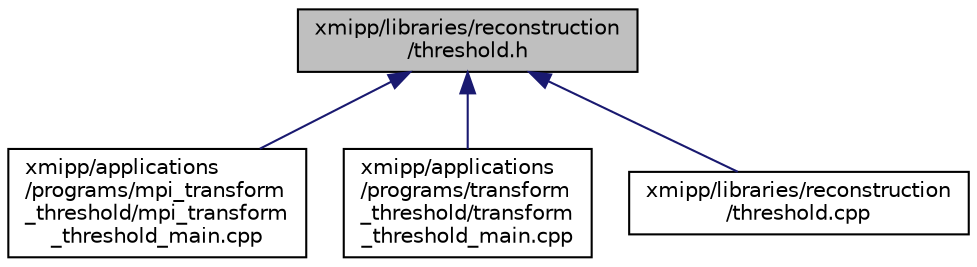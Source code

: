 digraph "xmipp/libraries/reconstruction/threshold.h"
{
  edge [fontname="Helvetica",fontsize="10",labelfontname="Helvetica",labelfontsize="10"];
  node [fontname="Helvetica",fontsize="10",shape=record];
  Node86 [label="xmipp/libraries/reconstruction\l/threshold.h",height=0.2,width=0.4,color="black", fillcolor="grey75", style="filled", fontcolor="black"];
  Node86 -> Node87 [dir="back",color="midnightblue",fontsize="10",style="solid",fontname="Helvetica"];
  Node87 [label="xmipp/applications\l/programs/mpi_transform\l_threshold/mpi_transform\l_threshold_main.cpp",height=0.2,width=0.4,color="black", fillcolor="white", style="filled",URL="$mpi__transform__threshold__main_8cpp.html"];
  Node86 -> Node88 [dir="back",color="midnightblue",fontsize="10",style="solid",fontname="Helvetica"];
  Node88 [label="xmipp/applications\l/programs/transform\l_threshold/transform\l_threshold_main.cpp",height=0.2,width=0.4,color="black", fillcolor="white", style="filled",URL="$transform__threshold__main_8cpp.html"];
  Node86 -> Node89 [dir="back",color="midnightblue",fontsize="10",style="solid",fontname="Helvetica"];
  Node89 [label="xmipp/libraries/reconstruction\l/threshold.cpp",height=0.2,width=0.4,color="black", fillcolor="white", style="filled",URL="$threshold_8cpp.html"];
}
